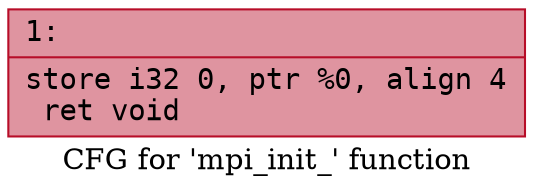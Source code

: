 digraph "CFG for 'mpi_init_' function" {
	label="CFG for 'mpi_init_' function";

	Node0x5560a31c5980 [shape=record,color="#b70d28ff", style=filled, fillcolor="#b70d2870" fontname="Courier",label="{1:\l|  store i32 0, ptr %0, align 4\l  ret void\l}"];
}
